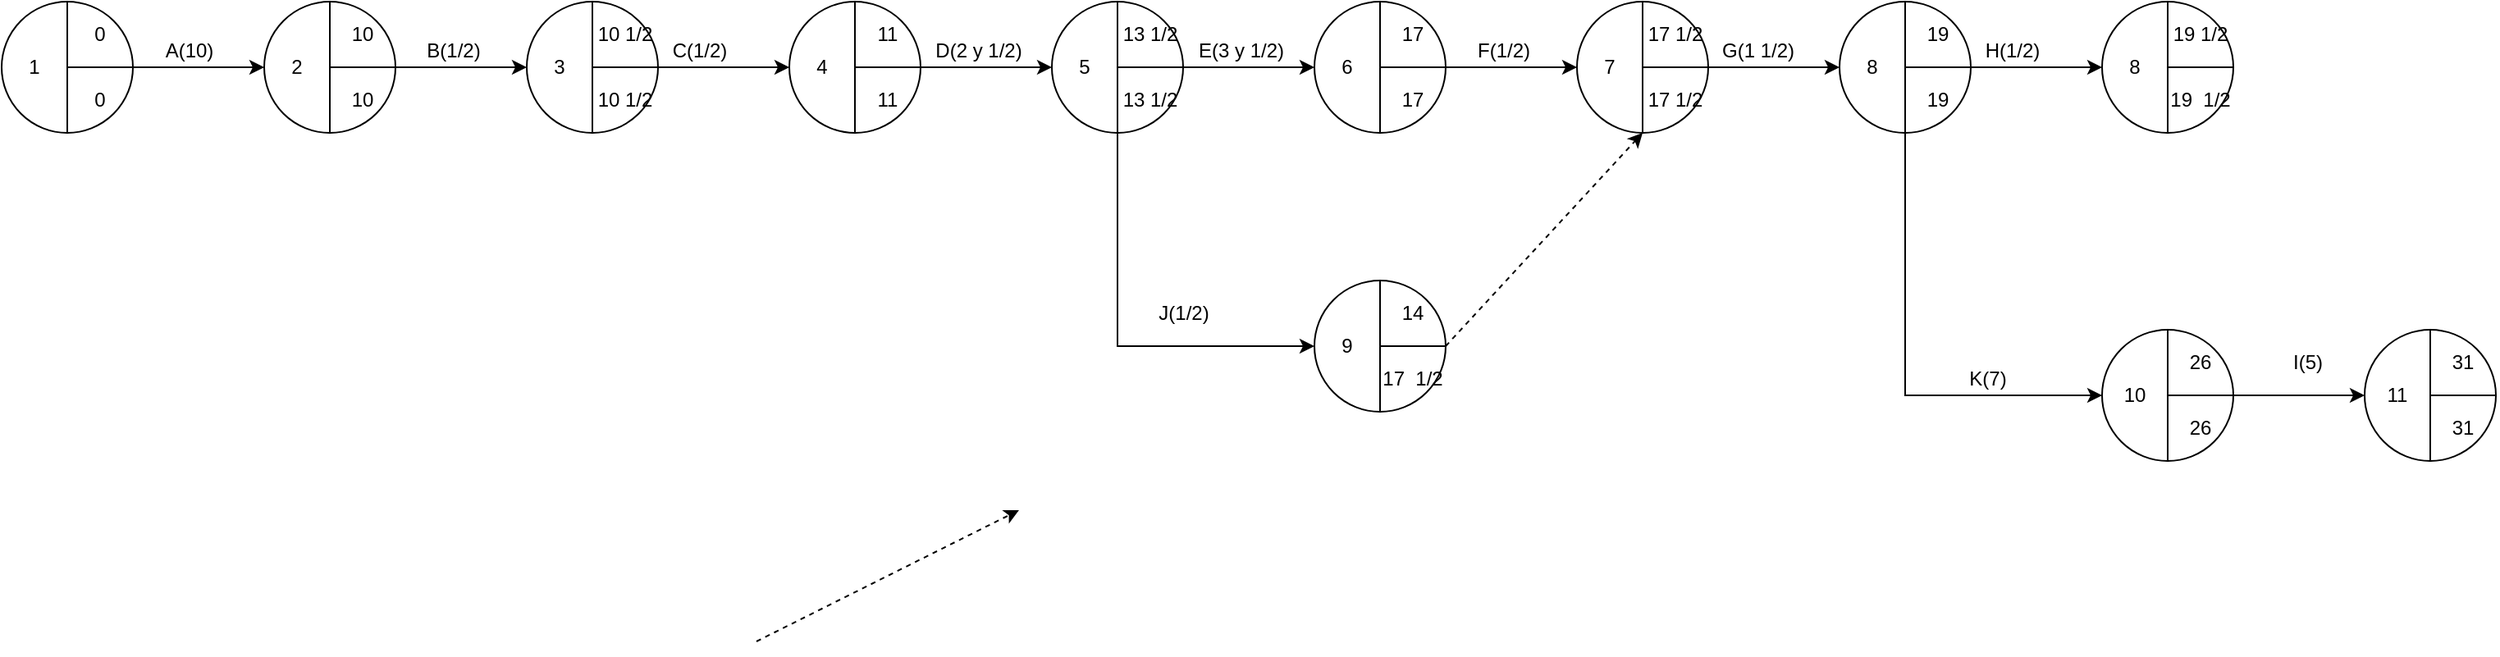 <mxfile version="15.1.4" type="github">
  <diagram id="zEbEwsxPHfN8SUxE4QgK" name="Page-1">
    <mxGraphModel dx="1052" dy="413" grid="1" gridSize="10" guides="1" tooltips="1" connect="1" arrows="1" fold="1" page="1" pageScale="1" pageWidth="827" pageHeight="1169" math="0" shadow="0">
      <root>
        <mxCell id="0" />
        <mxCell id="1" parent="0" />
        <mxCell id="xbuV6k483LfTjN_j53Jr-1" value="" style="html=1;labelBackgroundColor=#ffffff;startArrow=none;startFill=0;startSize=6;endArrow=classic;endFill=1;endSize=6;jettySize=auto;orthogonalLoop=1;strokeWidth=1;dashed=1;fontSize=14;" edge="1" parent="1">
          <mxGeometry width="60" height="60" relative="1" as="geometry">
            <mxPoint x="1160" y="370" as="sourcePoint" />
            <mxPoint x="1280" y="240" as="targetPoint" />
          </mxGeometry>
        </mxCell>
        <mxCell id="xbuV6k483LfTjN_j53Jr-2" value="" style="html=1;labelBackgroundColor=#ffffff;startArrow=none;startFill=0;startSize=6;endArrow=classic;endFill=1;endSize=6;jettySize=auto;orthogonalLoop=1;strokeWidth=1;dashed=1;fontSize=14;exitX=0.5;exitY=0;exitDx=0;exitDy=0;" edge="1" parent="1">
          <mxGeometry width="60" height="60" relative="1" as="geometry">
            <mxPoint x="740" y="550" as="sourcePoint" />
            <mxPoint x="900" y="470" as="targetPoint" />
          </mxGeometry>
        </mxCell>
        <mxCell id="xbuV6k483LfTjN_j53Jr-74" value="" style="edgeStyle=orthogonalEdgeStyle;rounded=0;orthogonalLoop=1;jettySize=auto;html=1;" edge="1" parent="1" source="xbuV6k483LfTjN_j53Jr-3" target="xbuV6k483LfTjN_j53Jr-69">
          <mxGeometry relative="1" as="geometry" />
        </mxCell>
        <mxCell id="xbuV6k483LfTjN_j53Jr-90" style="edgeStyle=orthogonalEdgeStyle;rounded=0;orthogonalLoop=1;jettySize=auto;html=1;exitX=0.5;exitY=1;exitDx=0;exitDy=0;entryX=0;entryY=0.5;entryDx=0;entryDy=0;" edge="1" parent="1" source="xbuV6k483LfTjN_j53Jr-3" target="xbuV6k483LfTjN_j53Jr-87">
          <mxGeometry relative="1" as="geometry" />
        </mxCell>
        <mxCell id="xbuV6k483LfTjN_j53Jr-3" value="" style="ellipse;whiteSpace=wrap;html=1;aspect=fixed;" vertex="1" parent="1">
          <mxGeometry x="1400" y="160" width="80" height="80" as="geometry" />
        </mxCell>
        <mxCell id="xbuV6k483LfTjN_j53Jr-4" value="" style="endArrow=none;html=1;exitX=0.5;exitY=1;exitDx=0;exitDy=0;entryX=0.5;entryY=0;entryDx=0;entryDy=0;" edge="1" parent="1" source="xbuV6k483LfTjN_j53Jr-3" target="xbuV6k483LfTjN_j53Jr-3">
          <mxGeometry width="50" height="50" relative="1" as="geometry">
            <mxPoint x="1460" y="340" as="sourcePoint" />
            <mxPoint x="1510" y="290" as="targetPoint" />
          </mxGeometry>
        </mxCell>
        <mxCell id="xbuV6k483LfTjN_j53Jr-5" value="" style="endArrow=none;html=1;exitX=1;exitY=0.5;exitDx=0;exitDy=0;" edge="1" parent="1" source="xbuV6k483LfTjN_j53Jr-3">
          <mxGeometry width="50" height="50" relative="1" as="geometry">
            <mxPoint x="1780" y="360" as="sourcePoint" />
            <mxPoint x="1440" y="200" as="targetPoint" />
          </mxGeometry>
        </mxCell>
        <mxCell id="xbuV6k483LfTjN_j53Jr-6" value="8" style="text;html=1;strokeColor=none;fillColor=none;align=center;verticalAlign=middle;whiteSpace=wrap;rounded=0;" vertex="1" parent="1">
          <mxGeometry x="1400" y="190" width="40" height="20" as="geometry" />
        </mxCell>
        <mxCell id="xbuV6k483LfTjN_j53Jr-7" value="19" style="text;html=1;strokeColor=none;fillColor=none;align=center;verticalAlign=middle;whiteSpace=wrap;rounded=0;" vertex="1" parent="1">
          <mxGeometry x="1440" y="170" width="40" height="20" as="geometry" />
        </mxCell>
        <mxCell id="xbuV6k483LfTjN_j53Jr-8" value="19" style="text;html=1;strokeColor=none;fillColor=none;align=center;verticalAlign=middle;whiteSpace=wrap;rounded=0;" vertex="1" parent="1">
          <mxGeometry x="1440" y="210" width="40" height="20" as="geometry" />
        </mxCell>
        <mxCell id="xbuV6k483LfTjN_j53Jr-51" style="edgeStyle=orthogonalEdgeStyle;rounded=0;orthogonalLoop=1;jettySize=auto;html=1;exitX=1;exitY=0.5;exitDx=0;exitDy=0;entryX=0;entryY=0.5;entryDx=0;entryDy=0;" edge="1" parent="1" source="xbuV6k483LfTjN_j53Jr-9" target="xbuV6k483LfTjN_j53Jr-18">
          <mxGeometry relative="1" as="geometry" />
        </mxCell>
        <mxCell id="xbuV6k483LfTjN_j53Jr-9" value="" style="ellipse;whiteSpace=wrap;html=1;aspect=fixed;" vertex="1" parent="1">
          <mxGeometry x="280" y="160" width="80" height="80" as="geometry" />
        </mxCell>
        <mxCell id="xbuV6k483LfTjN_j53Jr-10" value="" style="endArrow=none;html=1;exitX=0.5;exitY=1;exitDx=0;exitDy=0;entryX=0.5;entryY=0;entryDx=0;entryDy=0;" edge="1" parent="1" source="xbuV6k483LfTjN_j53Jr-9" target="xbuV6k483LfTjN_j53Jr-9">
          <mxGeometry width="50" height="50" relative="1" as="geometry">
            <mxPoint x="340" y="340" as="sourcePoint" />
            <mxPoint x="390" y="290" as="targetPoint" />
          </mxGeometry>
        </mxCell>
        <mxCell id="xbuV6k483LfTjN_j53Jr-11" value="" style="endArrow=none;html=1;exitX=1;exitY=0.5;exitDx=0;exitDy=0;" edge="1" parent="1" source="xbuV6k483LfTjN_j53Jr-9">
          <mxGeometry width="50" height="50" relative="1" as="geometry">
            <mxPoint x="660" y="360" as="sourcePoint" />
            <mxPoint x="320" y="200" as="targetPoint" />
          </mxGeometry>
        </mxCell>
        <mxCell id="xbuV6k483LfTjN_j53Jr-12" value="1" style="text;html=1;strokeColor=none;fillColor=none;align=center;verticalAlign=middle;whiteSpace=wrap;rounded=0;" vertex="1" parent="1">
          <mxGeometry x="280" y="190" width="40" height="20" as="geometry" />
        </mxCell>
        <mxCell id="xbuV6k483LfTjN_j53Jr-13" value="0" style="text;html=1;strokeColor=none;fillColor=none;align=center;verticalAlign=middle;whiteSpace=wrap;rounded=0;" vertex="1" parent="1">
          <mxGeometry x="320" y="170" width="40" height="20" as="geometry" />
        </mxCell>
        <mxCell id="xbuV6k483LfTjN_j53Jr-14" value="0" style="text;html=1;strokeColor=none;fillColor=none;align=center;verticalAlign=middle;whiteSpace=wrap;rounded=0;" vertex="1" parent="1">
          <mxGeometry x="320" y="210" width="40" height="20" as="geometry" />
        </mxCell>
        <mxCell id="xbuV6k483LfTjN_j53Jr-52" style="edgeStyle=orthogonalEdgeStyle;rounded=0;orthogonalLoop=1;jettySize=auto;html=1;exitX=1;exitY=0.5;exitDx=0;exitDy=0;entryX=0;entryY=0.5;entryDx=0;entryDy=0;" edge="1" parent="1" source="xbuV6k483LfTjN_j53Jr-15" target="xbuV6k483LfTjN_j53Jr-24">
          <mxGeometry relative="1" as="geometry" />
        </mxCell>
        <mxCell id="xbuV6k483LfTjN_j53Jr-15" value="" style="ellipse;whiteSpace=wrap;html=1;aspect=fixed;" vertex="1" parent="1">
          <mxGeometry x="440" y="160" width="80" height="80" as="geometry" />
        </mxCell>
        <mxCell id="xbuV6k483LfTjN_j53Jr-16" value="" style="endArrow=none;html=1;exitX=0.5;exitY=1;exitDx=0;exitDy=0;entryX=0.5;entryY=0;entryDx=0;entryDy=0;" edge="1" parent="1" source="xbuV6k483LfTjN_j53Jr-15" target="xbuV6k483LfTjN_j53Jr-15">
          <mxGeometry width="50" height="50" relative="1" as="geometry">
            <mxPoint x="500" y="340" as="sourcePoint" />
            <mxPoint x="550" y="290" as="targetPoint" />
          </mxGeometry>
        </mxCell>
        <mxCell id="xbuV6k483LfTjN_j53Jr-17" value="" style="endArrow=none;html=1;exitX=1;exitY=0.5;exitDx=0;exitDy=0;" edge="1" parent="1" source="xbuV6k483LfTjN_j53Jr-15">
          <mxGeometry width="50" height="50" relative="1" as="geometry">
            <mxPoint x="820" y="360" as="sourcePoint" />
            <mxPoint x="480" y="200" as="targetPoint" />
          </mxGeometry>
        </mxCell>
        <mxCell id="xbuV6k483LfTjN_j53Jr-18" value="2" style="text;html=1;strokeColor=none;fillColor=none;align=center;verticalAlign=middle;whiteSpace=wrap;rounded=0;" vertex="1" parent="1">
          <mxGeometry x="440" y="190" width="40" height="20" as="geometry" />
        </mxCell>
        <mxCell id="xbuV6k483LfTjN_j53Jr-19" value="10" style="text;html=1;strokeColor=none;fillColor=none;align=center;verticalAlign=middle;whiteSpace=wrap;rounded=0;" vertex="1" parent="1">
          <mxGeometry x="480" y="170" width="40" height="20" as="geometry" />
        </mxCell>
        <mxCell id="xbuV6k483LfTjN_j53Jr-20" value="10" style="text;html=1;strokeColor=none;fillColor=none;align=center;verticalAlign=middle;whiteSpace=wrap;rounded=0;" vertex="1" parent="1">
          <mxGeometry x="480" y="210" width="40" height="20" as="geometry" />
        </mxCell>
        <mxCell id="xbuV6k483LfTjN_j53Jr-53" value="" style="edgeStyle=orthogonalEdgeStyle;rounded=0;orthogonalLoop=1;jettySize=auto;html=1;" edge="1" parent="1" source="xbuV6k483LfTjN_j53Jr-21" target="xbuV6k483LfTjN_j53Jr-30">
          <mxGeometry relative="1" as="geometry" />
        </mxCell>
        <mxCell id="xbuV6k483LfTjN_j53Jr-21" value="" style="ellipse;whiteSpace=wrap;html=1;aspect=fixed;" vertex="1" parent="1">
          <mxGeometry x="600" y="160" width="80" height="80" as="geometry" />
        </mxCell>
        <mxCell id="xbuV6k483LfTjN_j53Jr-22" value="" style="endArrow=none;html=1;exitX=0.5;exitY=1;exitDx=0;exitDy=0;entryX=0.5;entryY=0;entryDx=0;entryDy=0;" edge="1" parent="1" source="xbuV6k483LfTjN_j53Jr-21" target="xbuV6k483LfTjN_j53Jr-21">
          <mxGeometry width="50" height="50" relative="1" as="geometry">
            <mxPoint x="660" y="340" as="sourcePoint" />
            <mxPoint x="710" y="290" as="targetPoint" />
          </mxGeometry>
        </mxCell>
        <mxCell id="xbuV6k483LfTjN_j53Jr-23" value="" style="endArrow=none;html=1;exitX=1;exitY=0.5;exitDx=0;exitDy=0;" edge="1" parent="1" source="xbuV6k483LfTjN_j53Jr-21">
          <mxGeometry width="50" height="50" relative="1" as="geometry">
            <mxPoint x="980" y="360" as="sourcePoint" />
            <mxPoint x="640" y="200" as="targetPoint" />
          </mxGeometry>
        </mxCell>
        <mxCell id="xbuV6k483LfTjN_j53Jr-24" value="3" style="text;html=1;strokeColor=none;fillColor=none;align=center;verticalAlign=middle;whiteSpace=wrap;rounded=0;" vertex="1" parent="1">
          <mxGeometry x="600" y="190" width="40" height="20" as="geometry" />
        </mxCell>
        <mxCell id="xbuV6k483LfTjN_j53Jr-25" value="10 1/2" style="text;html=1;strokeColor=none;fillColor=none;align=center;verticalAlign=middle;whiteSpace=wrap;rounded=0;" vertex="1" parent="1">
          <mxGeometry x="640" y="170" width="40" height="20" as="geometry" />
        </mxCell>
        <mxCell id="xbuV6k483LfTjN_j53Jr-26" value="10 1/2" style="text;html=1;strokeColor=none;fillColor=none;align=center;verticalAlign=middle;whiteSpace=wrap;rounded=0;" vertex="1" parent="1">
          <mxGeometry x="640" y="210" width="40" height="20" as="geometry" />
        </mxCell>
        <mxCell id="xbuV6k483LfTjN_j53Jr-54" value="" style="edgeStyle=orthogonalEdgeStyle;rounded=0;orthogonalLoop=1;jettySize=auto;html=1;" edge="1" parent="1" source="xbuV6k483LfTjN_j53Jr-27" target="xbuV6k483LfTjN_j53Jr-36">
          <mxGeometry relative="1" as="geometry" />
        </mxCell>
        <mxCell id="xbuV6k483LfTjN_j53Jr-82" style="edgeStyle=orthogonalEdgeStyle;rounded=0;orthogonalLoop=1;jettySize=auto;html=1;exitX=0.5;exitY=1;exitDx=0;exitDy=0;entryX=0;entryY=0.5;entryDx=0;entryDy=0;" edge="1" parent="1" source="xbuV6k483LfTjN_j53Jr-33" target="xbuV6k483LfTjN_j53Jr-79">
          <mxGeometry relative="1" as="geometry" />
        </mxCell>
        <mxCell id="xbuV6k483LfTjN_j53Jr-27" value="" style="ellipse;whiteSpace=wrap;html=1;aspect=fixed;" vertex="1" parent="1">
          <mxGeometry x="760" y="160" width="80" height="80" as="geometry" />
        </mxCell>
        <mxCell id="xbuV6k483LfTjN_j53Jr-28" value="" style="endArrow=none;html=1;exitX=0.5;exitY=1;exitDx=0;exitDy=0;entryX=0.5;entryY=0;entryDx=0;entryDy=0;" edge="1" parent="1" source="xbuV6k483LfTjN_j53Jr-27" target="xbuV6k483LfTjN_j53Jr-27">
          <mxGeometry width="50" height="50" relative="1" as="geometry">
            <mxPoint x="820" y="340" as="sourcePoint" />
            <mxPoint x="870" y="290" as="targetPoint" />
          </mxGeometry>
        </mxCell>
        <mxCell id="xbuV6k483LfTjN_j53Jr-29" value="" style="endArrow=none;html=1;exitX=1;exitY=0.5;exitDx=0;exitDy=0;" edge="1" parent="1" source="xbuV6k483LfTjN_j53Jr-27">
          <mxGeometry width="50" height="50" relative="1" as="geometry">
            <mxPoint x="1140" y="360" as="sourcePoint" />
            <mxPoint x="800" y="200" as="targetPoint" />
          </mxGeometry>
        </mxCell>
        <mxCell id="xbuV6k483LfTjN_j53Jr-30" value="4" style="text;html=1;strokeColor=none;fillColor=none;align=center;verticalAlign=middle;whiteSpace=wrap;rounded=0;" vertex="1" parent="1">
          <mxGeometry x="760" y="190" width="40" height="20" as="geometry" />
        </mxCell>
        <mxCell id="xbuV6k483LfTjN_j53Jr-31" value="11" style="text;html=1;strokeColor=none;fillColor=none;align=center;verticalAlign=middle;whiteSpace=wrap;rounded=0;" vertex="1" parent="1">
          <mxGeometry x="800" y="170" width="40" height="20" as="geometry" />
        </mxCell>
        <mxCell id="xbuV6k483LfTjN_j53Jr-32" value="11" style="text;html=1;strokeColor=none;fillColor=none;align=center;verticalAlign=middle;whiteSpace=wrap;rounded=0;" vertex="1" parent="1">
          <mxGeometry x="800" y="210" width="40" height="20" as="geometry" />
        </mxCell>
        <mxCell id="xbuV6k483LfTjN_j53Jr-55" value="" style="edgeStyle=orthogonalEdgeStyle;rounded=0;orthogonalLoop=1;jettySize=auto;html=1;" edge="1" parent="1" source="xbuV6k483LfTjN_j53Jr-33" target="xbuV6k483LfTjN_j53Jr-42">
          <mxGeometry relative="1" as="geometry" />
        </mxCell>
        <mxCell id="xbuV6k483LfTjN_j53Jr-33" value="" style="ellipse;whiteSpace=wrap;html=1;aspect=fixed;" vertex="1" parent="1">
          <mxGeometry x="920" y="160" width="80" height="80" as="geometry" />
        </mxCell>
        <mxCell id="xbuV6k483LfTjN_j53Jr-34" value="" style="endArrow=none;html=1;exitX=0.5;exitY=1;exitDx=0;exitDy=0;entryX=0.5;entryY=0;entryDx=0;entryDy=0;" edge="1" parent="1" source="xbuV6k483LfTjN_j53Jr-33" target="xbuV6k483LfTjN_j53Jr-33">
          <mxGeometry width="50" height="50" relative="1" as="geometry">
            <mxPoint x="980" y="340" as="sourcePoint" />
            <mxPoint x="1030" y="290" as="targetPoint" />
          </mxGeometry>
        </mxCell>
        <mxCell id="xbuV6k483LfTjN_j53Jr-35" value="" style="endArrow=none;html=1;exitX=1;exitY=0.5;exitDx=0;exitDy=0;" edge="1" parent="1" source="xbuV6k483LfTjN_j53Jr-33">
          <mxGeometry width="50" height="50" relative="1" as="geometry">
            <mxPoint x="1300" y="360" as="sourcePoint" />
            <mxPoint x="960" y="200" as="targetPoint" />
          </mxGeometry>
        </mxCell>
        <mxCell id="xbuV6k483LfTjN_j53Jr-36" value="5" style="text;html=1;strokeColor=none;fillColor=none;align=center;verticalAlign=middle;whiteSpace=wrap;rounded=0;" vertex="1" parent="1">
          <mxGeometry x="920" y="190" width="40" height="20" as="geometry" />
        </mxCell>
        <mxCell id="xbuV6k483LfTjN_j53Jr-37" value="13 1/2" style="text;html=1;strokeColor=none;fillColor=none;align=center;verticalAlign=middle;whiteSpace=wrap;rounded=0;" vertex="1" parent="1">
          <mxGeometry x="960" y="170" width="40" height="20" as="geometry" />
        </mxCell>
        <mxCell id="xbuV6k483LfTjN_j53Jr-38" value="13 1/2" style="text;html=1;strokeColor=none;fillColor=none;align=center;verticalAlign=middle;whiteSpace=wrap;rounded=0;" vertex="1" parent="1">
          <mxGeometry x="960" y="210" width="40" height="20" as="geometry" />
        </mxCell>
        <mxCell id="xbuV6k483LfTjN_j53Jr-56" style="edgeStyle=orthogonalEdgeStyle;rounded=0;orthogonalLoop=1;jettySize=auto;html=1;exitX=1;exitY=0.5;exitDx=0;exitDy=0;" edge="1" parent="1" source="xbuV6k483LfTjN_j53Jr-39" target="xbuV6k483LfTjN_j53Jr-48">
          <mxGeometry relative="1" as="geometry" />
        </mxCell>
        <mxCell id="xbuV6k483LfTjN_j53Jr-39" value="" style="ellipse;whiteSpace=wrap;html=1;aspect=fixed;" vertex="1" parent="1">
          <mxGeometry x="1080" y="160" width="80" height="80" as="geometry" />
        </mxCell>
        <mxCell id="xbuV6k483LfTjN_j53Jr-40" value="" style="endArrow=none;html=1;exitX=0.5;exitY=1;exitDx=0;exitDy=0;entryX=0.5;entryY=0;entryDx=0;entryDy=0;" edge="1" parent="1" source="xbuV6k483LfTjN_j53Jr-39" target="xbuV6k483LfTjN_j53Jr-39">
          <mxGeometry width="50" height="50" relative="1" as="geometry">
            <mxPoint x="1140" y="340" as="sourcePoint" />
            <mxPoint x="1190" y="290" as="targetPoint" />
          </mxGeometry>
        </mxCell>
        <mxCell id="xbuV6k483LfTjN_j53Jr-41" value="" style="endArrow=none;html=1;exitX=1;exitY=0.5;exitDx=0;exitDy=0;" edge="1" parent="1" source="xbuV6k483LfTjN_j53Jr-39">
          <mxGeometry width="50" height="50" relative="1" as="geometry">
            <mxPoint x="1460" y="360" as="sourcePoint" />
            <mxPoint x="1120" y="200" as="targetPoint" />
          </mxGeometry>
        </mxCell>
        <mxCell id="xbuV6k483LfTjN_j53Jr-42" value="6" style="text;html=1;strokeColor=none;fillColor=none;align=center;verticalAlign=middle;whiteSpace=wrap;rounded=0;" vertex="1" parent="1">
          <mxGeometry x="1080" y="190" width="40" height="20" as="geometry" />
        </mxCell>
        <mxCell id="xbuV6k483LfTjN_j53Jr-43" value="17" style="text;html=1;strokeColor=none;fillColor=none;align=center;verticalAlign=middle;whiteSpace=wrap;rounded=0;" vertex="1" parent="1">
          <mxGeometry x="1120" y="170" width="40" height="20" as="geometry" />
        </mxCell>
        <mxCell id="xbuV6k483LfTjN_j53Jr-44" value="17" style="text;html=1;strokeColor=none;fillColor=none;align=center;verticalAlign=middle;whiteSpace=wrap;rounded=0;" vertex="1" parent="1">
          <mxGeometry x="1120" y="210" width="40" height="20" as="geometry" />
        </mxCell>
        <mxCell id="xbuV6k483LfTjN_j53Jr-57" value="" style="edgeStyle=orthogonalEdgeStyle;rounded=0;orthogonalLoop=1;jettySize=auto;html=1;" edge="1" parent="1" source="xbuV6k483LfTjN_j53Jr-45" target="xbuV6k483LfTjN_j53Jr-6">
          <mxGeometry relative="1" as="geometry" />
        </mxCell>
        <mxCell id="xbuV6k483LfTjN_j53Jr-45" value="" style="ellipse;whiteSpace=wrap;html=1;aspect=fixed;" vertex="1" parent="1">
          <mxGeometry x="1240" y="160" width="80" height="80" as="geometry" />
        </mxCell>
        <mxCell id="xbuV6k483LfTjN_j53Jr-46" value="" style="endArrow=none;html=1;exitX=0.5;exitY=1;exitDx=0;exitDy=0;entryX=0.5;entryY=0;entryDx=0;entryDy=0;" edge="1" parent="1" source="xbuV6k483LfTjN_j53Jr-45" target="xbuV6k483LfTjN_j53Jr-45">
          <mxGeometry width="50" height="50" relative="1" as="geometry">
            <mxPoint x="1300" y="340" as="sourcePoint" />
            <mxPoint x="1350" y="290" as="targetPoint" />
          </mxGeometry>
        </mxCell>
        <mxCell id="xbuV6k483LfTjN_j53Jr-47" value="" style="endArrow=none;html=1;exitX=1;exitY=0.5;exitDx=0;exitDy=0;" edge="1" parent="1" source="xbuV6k483LfTjN_j53Jr-45">
          <mxGeometry width="50" height="50" relative="1" as="geometry">
            <mxPoint x="1620" y="360" as="sourcePoint" />
            <mxPoint x="1280" y="200" as="targetPoint" />
          </mxGeometry>
        </mxCell>
        <mxCell id="xbuV6k483LfTjN_j53Jr-48" value="7" style="text;html=1;strokeColor=none;fillColor=none;align=center;verticalAlign=middle;whiteSpace=wrap;rounded=0;" vertex="1" parent="1">
          <mxGeometry x="1240" y="190" width="40" height="20" as="geometry" />
        </mxCell>
        <mxCell id="xbuV6k483LfTjN_j53Jr-49" value="17 1/2" style="text;html=1;strokeColor=none;fillColor=none;align=center;verticalAlign=middle;whiteSpace=wrap;rounded=0;" vertex="1" parent="1">
          <mxGeometry x="1280" y="170" width="40" height="20" as="geometry" />
        </mxCell>
        <mxCell id="xbuV6k483LfTjN_j53Jr-50" value="17 1/2" style="text;html=1;strokeColor=none;fillColor=none;align=center;verticalAlign=middle;whiteSpace=wrap;rounded=0;" vertex="1" parent="1">
          <mxGeometry x="1280" y="210" width="40" height="20" as="geometry" />
        </mxCell>
        <mxCell id="xbuV6k483LfTjN_j53Jr-58" value="A(10)" style="text;html=1;align=center;verticalAlign=middle;resizable=0;points=[];autosize=1;strokeColor=none;fillColor=none;" vertex="1" parent="1">
          <mxGeometry x="374" y="180" width="40" height="20" as="geometry" />
        </mxCell>
        <mxCell id="xbuV6k483LfTjN_j53Jr-60" value="B(1/2)" style="text;html=1;align=center;verticalAlign=middle;resizable=0;points=[];autosize=1;strokeColor=none;fillColor=none;" vertex="1" parent="1">
          <mxGeometry x="530" y="180" width="50" height="20" as="geometry" />
        </mxCell>
        <mxCell id="xbuV6k483LfTjN_j53Jr-61" value="C(1/2)" style="text;html=1;align=center;verticalAlign=middle;resizable=0;points=[];autosize=1;strokeColor=none;fillColor=none;" vertex="1" parent="1">
          <mxGeometry x="680" y="180" width="50" height="20" as="geometry" />
        </mxCell>
        <mxCell id="xbuV6k483LfTjN_j53Jr-62" value="D(2 y 1/2)" style="text;html=1;align=center;verticalAlign=middle;resizable=0;points=[];autosize=1;strokeColor=none;fillColor=none;" vertex="1" parent="1">
          <mxGeometry x="840" y="180" width="70" height="20" as="geometry" />
        </mxCell>
        <mxCell id="xbuV6k483LfTjN_j53Jr-63" value="E(3 y 1/2)" style="text;html=1;align=center;verticalAlign=middle;resizable=0;points=[];autosize=1;strokeColor=none;fillColor=none;" vertex="1" parent="1">
          <mxGeometry x="1000" y="180" width="70" height="20" as="geometry" />
        </mxCell>
        <mxCell id="xbuV6k483LfTjN_j53Jr-64" value="F(1/2)" style="text;html=1;align=center;verticalAlign=middle;resizable=0;points=[];autosize=1;strokeColor=none;fillColor=none;" vertex="1" parent="1">
          <mxGeometry x="1170" y="180" width="50" height="20" as="geometry" />
        </mxCell>
        <mxCell id="xbuV6k483LfTjN_j53Jr-65" value="G(1 1/2)" style="text;html=1;align=center;verticalAlign=middle;resizable=0;points=[];autosize=1;strokeColor=none;fillColor=none;" vertex="1" parent="1">
          <mxGeometry x="1320" y="180" width="60" height="20" as="geometry" />
        </mxCell>
        <mxCell id="xbuV6k483LfTjN_j53Jr-66" value="" style="ellipse;whiteSpace=wrap;html=1;aspect=fixed;" vertex="1" parent="1">
          <mxGeometry x="1560" y="160" width="80" height="80" as="geometry" />
        </mxCell>
        <mxCell id="xbuV6k483LfTjN_j53Jr-67" value="" style="endArrow=none;html=1;exitX=0.5;exitY=1;exitDx=0;exitDy=0;entryX=0.5;entryY=0;entryDx=0;entryDy=0;" edge="1" parent="1" source="xbuV6k483LfTjN_j53Jr-66" target="xbuV6k483LfTjN_j53Jr-66">
          <mxGeometry width="50" height="50" relative="1" as="geometry">
            <mxPoint x="1620" y="340" as="sourcePoint" />
            <mxPoint x="1670" y="290" as="targetPoint" />
          </mxGeometry>
        </mxCell>
        <mxCell id="xbuV6k483LfTjN_j53Jr-68" value="" style="endArrow=none;html=1;exitX=1;exitY=0.5;exitDx=0;exitDy=0;" edge="1" parent="1" source="xbuV6k483LfTjN_j53Jr-66">
          <mxGeometry width="50" height="50" relative="1" as="geometry">
            <mxPoint x="1940" y="360" as="sourcePoint" />
            <mxPoint x="1600" y="200" as="targetPoint" />
          </mxGeometry>
        </mxCell>
        <mxCell id="xbuV6k483LfTjN_j53Jr-69" value="8" style="text;html=1;strokeColor=none;fillColor=none;align=center;verticalAlign=middle;whiteSpace=wrap;rounded=0;" vertex="1" parent="1">
          <mxGeometry x="1560" y="190" width="40" height="20" as="geometry" />
        </mxCell>
        <mxCell id="xbuV6k483LfTjN_j53Jr-70" value="19 1/2" style="text;html=1;strokeColor=none;fillColor=none;align=center;verticalAlign=middle;whiteSpace=wrap;rounded=0;" vertex="1" parent="1">
          <mxGeometry x="1600" y="170" width="40" height="20" as="geometry" />
        </mxCell>
        <mxCell id="xbuV6k483LfTjN_j53Jr-71" value="19&amp;nbsp;&amp;nbsp;1/2" style="text;html=1;strokeColor=none;fillColor=none;align=center;verticalAlign=middle;whiteSpace=wrap;rounded=0;" vertex="1" parent="1">
          <mxGeometry x="1600" y="210" width="40" height="20" as="geometry" />
        </mxCell>
        <mxCell id="xbuV6k483LfTjN_j53Jr-75" value="H(1/2)" style="text;html=1;align=center;verticalAlign=middle;resizable=0;points=[];autosize=1;strokeColor=none;fillColor=none;" vertex="1" parent="1">
          <mxGeometry x="1480" y="180" width="50" height="20" as="geometry" />
        </mxCell>
        <mxCell id="xbuV6k483LfTjN_j53Jr-76" value="" style="ellipse;whiteSpace=wrap;html=1;aspect=fixed;" vertex="1" parent="1">
          <mxGeometry x="1080" y="330" width="80" height="80" as="geometry" />
        </mxCell>
        <mxCell id="xbuV6k483LfTjN_j53Jr-77" value="" style="endArrow=none;html=1;exitX=0.5;exitY=1;exitDx=0;exitDy=0;entryX=0.5;entryY=0;entryDx=0;entryDy=0;" edge="1" parent="1" source="xbuV6k483LfTjN_j53Jr-76" target="xbuV6k483LfTjN_j53Jr-76">
          <mxGeometry width="50" height="50" relative="1" as="geometry">
            <mxPoint x="1140" y="510" as="sourcePoint" />
            <mxPoint x="1190" y="460" as="targetPoint" />
          </mxGeometry>
        </mxCell>
        <mxCell id="xbuV6k483LfTjN_j53Jr-78" value="" style="endArrow=none;html=1;exitX=1;exitY=0.5;exitDx=0;exitDy=0;" edge="1" parent="1" source="xbuV6k483LfTjN_j53Jr-76">
          <mxGeometry width="50" height="50" relative="1" as="geometry">
            <mxPoint x="1460" y="530" as="sourcePoint" />
            <mxPoint x="1120" y="370" as="targetPoint" />
          </mxGeometry>
        </mxCell>
        <mxCell id="xbuV6k483LfTjN_j53Jr-79" value="9" style="text;html=1;strokeColor=none;fillColor=none;align=center;verticalAlign=middle;whiteSpace=wrap;rounded=0;" vertex="1" parent="1">
          <mxGeometry x="1080" y="360" width="40" height="20" as="geometry" />
        </mxCell>
        <mxCell id="xbuV6k483LfTjN_j53Jr-80" value="14" style="text;html=1;strokeColor=none;fillColor=none;align=center;verticalAlign=middle;whiteSpace=wrap;rounded=0;" vertex="1" parent="1">
          <mxGeometry x="1120" y="340" width="40" height="20" as="geometry" />
        </mxCell>
        <mxCell id="xbuV6k483LfTjN_j53Jr-81" value="17&amp;nbsp; 1/2" style="text;html=1;strokeColor=none;fillColor=none;align=center;verticalAlign=middle;whiteSpace=wrap;rounded=0;" vertex="1" parent="1">
          <mxGeometry x="1120" y="380" width="40" height="20" as="geometry" />
        </mxCell>
        <mxCell id="xbuV6k483LfTjN_j53Jr-83" value="J(1/2)" style="text;html=1;align=center;verticalAlign=middle;resizable=0;points=[];autosize=1;strokeColor=none;fillColor=none;" vertex="1" parent="1">
          <mxGeometry x="975" y="340" width="50" height="20" as="geometry" />
        </mxCell>
        <mxCell id="xbuV6k483LfTjN_j53Jr-98" style="edgeStyle=orthogonalEdgeStyle;rounded=0;orthogonalLoop=1;jettySize=auto;html=1;exitX=1;exitY=0.5;exitDx=0;exitDy=0;" edge="1" parent="1" source="xbuV6k483LfTjN_j53Jr-84" target="xbuV6k483LfTjN_j53Jr-95">
          <mxGeometry relative="1" as="geometry" />
        </mxCell>
        <mxCell id="xbuV6k483LfTjN_j53Jr-84" value="" style="ellipse;whiteSpace=wrap;html=1;aspect=fixed;" vertex="1" parent="1">
          <mxGeometry x="1560" y="360" width="80" height="80" as="geometry" />
        </mxCell>
        <mxCell id="xbuV6k483LfTjN_j53Jr-85" value="" style="endArrow=none;html=1;exitX=0.5;exitY=1;exitDx=0;exitDy=0;entryX=0.5;entryY=0;entryDx=0;entryDy=0;" edge="1" parent="1" source="xbuV6k483LfTjN_j53Jr-84" target="xbuV6k483LfTjN_j53Jr-84">
          <mxGeometry width="50" height="50" relative="1" as="geometry">
            <mxPoint x="1620" y="540" as="sourcePoint" />
            <mxPoint x="1670" y="490" as="targetPoint" />
          </mxGeometry>
        </mxCell>
        <mxCell id="xbuV6k483LfTjN_j53Jr-86" value="" style="endArrow=none;html=1;exitX=1;exitY=0.5;exitDx=0;exitDy=0;" edge="1" parent="1" source="xbuV6k483LfTjN_j53Jr-84">
          <mxGeometry width="50" height="50" relative="1" as="geometry">
            <mxPoint x="1940" y="560" as="sourcePoint" />
            <mxPoint x="1600" y="400" as="targetPoint" />
          </mxGeometry>
        </mxCell>
        <mxCell id="xbuV6k483LfTjN_j53Jr-87" value="10" style="text;html=1;strokeColor=none;fillColor=none;align=center;verticalAlign=middle;whiteSpace=wrap;rounded=0;" vertex="1" parent="1">
          <mxGeometry x="1560" y="390" width="40" height="20" as="geometry" />
        </mxCell>
        <mxCell id="xbuV6k483LfTjN_j53Jr-88" value="26" style="text;html=1;strokeColor=none;fillColor=none;align=center;verticalAlign=middle;whiteSpace=wrap;rounded=0;" vertex="1" parent="1">
          <mxGeometry x="1600" y="370" width="40" height="20" as="geometry" />
        </mxCell>
        <mxCell id="xbuV6k483LfTjN_j53Jr-89" value="26" style="text;html=1;strokeColor=none;fillColor=none;align=center;verticalAlign=middle;whiteSpace=wrap;rounded=0;" vertex="1" parent="1">
          <mxGeometry x="1600" y="410" width="40" height="20" as="geometry" />
        </mxCell>
        <mxCell id="xbuV6k483LfTjN_j53Jr-91" value="K(7)" style="text;html=1;align=center;verticalAlign=middle;resizable=0;points=[];autosize=1;strokeColor=none;fillColor=none;" vertex="1" parent="1">
          <mxGeometry x="1470" y="380" width="40" height="20" as="geometry" />
        </mxCell>
        <mxCell id="xbuV6k483LfTjN_j53Jr-92" value="" style="ellipse;whiteSpace=wrap;html=1;aspect=fixed;" vertex="1" parent="1">
          <mxGeometry x="1720" y="360" width="80" height="80" as="geometry" />
        </mxCell>
        <mxCell id="xbuV6k483LfTjN_j53Jr-93" value="" style="endArrow=none;html=1;exitX=0.5;exitY=1;exitDx=0;exitDy=0;entryX=0.5;entryY=0;entryDx=0;entryDy=0;" edge="1" parent="1" source="xbuV6k483LfTjN_j53Jr-92" target="xbuV6k483LfTjN_j53Jr-92">
          <mxGeometry width="50" height="50" relative="1" as="geometry">
            <mxPoint x="1780" y="540" as="sourcePoint" />
            <mxPoint x="1830" y="490" as="targetPoint" />
          </mxGeometry>
        </mxCell>
        <mxCell id="xbuV6k483LfTjN_j53Jr-94" value="" style="endArrow=none;html=1;exitX=1;exitY=0.5;exitDx=0;exitDy=0;" edge="1" parent="1" source="xbuV6k483LfTjN_j53Jr-92">
          <mxGeometry width="50" height="50" relative="1" as="geometry">
            <mxPoint x="2100" y="560" as="sourcePoint" />
            <mxPoint x="1760" y="400" as="targetPoint" />
          </mxGeometry>
        </mxCell>
        <mxCell id="xbuV6k483LfTjN_j53Jr-95" value="11" style="text;html=1;strokeColor=none;fillColor=none;align=center;verticalAlign=middle;whiteSpace=wrap;rounded=0;" vertex="1" parent="1">
          <mxGeometry x="1720" y="390" width="40" height="20" as="geometry" />
        </mxCell>
        <mxCell id="xbuV6k483LfTjN_j53Jr-96" value="31" style="text;html=1;strokeColor=none;fillColor=none;align=center;verticalAlign=middle;whiteSpace=wrap;rounded=0;" vertex="1" parent="1">
          <mxGeometry x="1760" y="370" width="40" height="20" as="geometry" />
        </mxCell>
        <mxCell id="xbuV6k483LfTjN_j53Jr-97" value="31" style="text;html=1;strokeColor=none;fillColor=none;align=center;verticalAlign=middle;whiteSpace=wrap;rounded=0;" vertex="1" parent="1">
          <mxGeometry x="1760" y="410" width="40" height="20" as="geometry" />
        </mxCell>
        <mxCell id="xbuV6k483LfTjN_j53Jr-99" value="I(5)" style="text;html=1;align=center;verticalAlign=middle;resizable=0;points=[];autosize=1;strokeColor=none;fillColor=none;" vertex="1" parent="1">
          <mxGeometry x="1670" y="370" width="30" height="20" as="geometry" />
        </mxCell>
      </root>
    </mxGraphModel>
  </diagram>
</mxfile>
